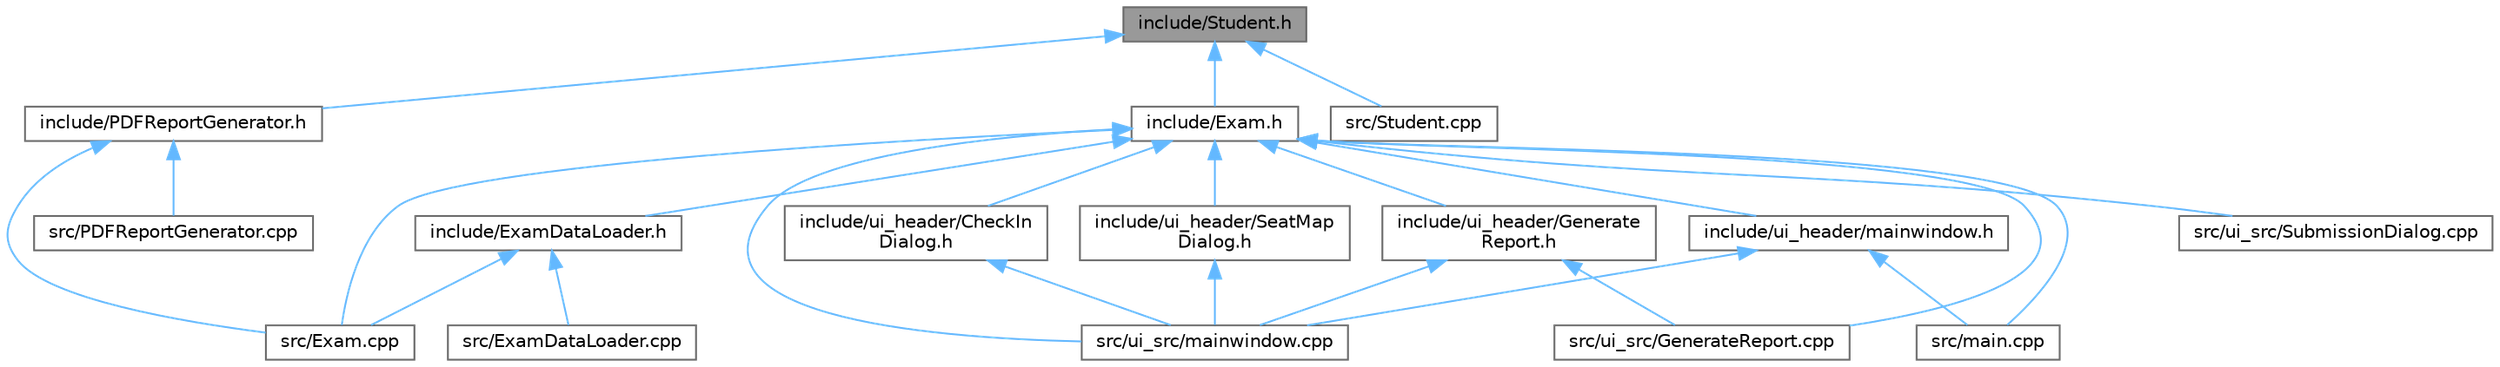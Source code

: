digraph "include/Student.h"
{
 // LATEX_PDF_SIZE
  bgcolor="transparent";
  edge [fontname=Helvetica,fontsize=10,labelfontname=Helvetica,labelfontsize=10];
  node [fontname=Helvetica,fontsize=10,shape=box,height=0.2,width=0.4];
  Node1 [id="Node000001",label="include/Student.h",height=0.2,width=0.4,color="gray40", fillcolor="grey60", style="filled", fontcolor="black",tooltip=" "];
  Node1 -> Node2 [id="edge24_Node000001_Node000002",dir="back",color="steelblue1",style="solid",tooltip=" "];
  Node2 [id="Node000002",label="include/Exam.h",height=0.2,width=0.4,color="grey40", fillcolor="white", style="filled",URL="$Exam_8h.html",tooltip=" "];
  Node2 -> Node3 [id="edge25_Node000002_Node000003",dir="back",color="steelblue1",style="solid",tooltip=" "];
  Node3 [id="Node000003",label="include/ExamDataLoader.h",height=0.2,width=0.4,color="grey40", fillcolor="white", style="filled",URL="$ExamDataLoader_8h.html",tooltip="Declares the ExamDataLoader class used to load exam configuration data from a file into an Exam objec..."];
  Node3 -> Node4 [id="edge26_Node000003_Node000004",dir="back",color="steelblue1",style="solid",tooltip=" "];
  Node4 [id="Node000004",label="src/Exam.cpp",height=0.2,width=0.4,color="grey40", fillcolor="white", style="filled",URL="$Exam_8cpp.html",tooltip="Implementation of the Student class."];
  Node3 -> Node5 [id="edge27_Node000003_Node000005",dir="back",color="steelblue1",style="solid",tooltip=" "];
  Node5 [id="Node000005",label="src/ExamDataLoader.cpp",height=0.2,width=0.4,color="grey40", fillcolor="white", style="filled",URL="$ExamDataLoader_8cpp.html",tooltip="This file loads and sets all the attributes and methods to Exam."];
  Node2 -> Node6 [id="edge28_Node000002_Node000006",dir="back",color="steelblue1",style="solid",tooltip=" "];
  Node6 [id="Node000006",label="include/ui_header/CheckIn\lDialog.h",height=0.2,width=0.4,color="grey40", fillcolor="white", style="filled",URL="$CheckInDialog_8h.html",tooltip="Defines the CheckInDialog class used for student check-in via ONECard in the exam system."];
  Node6 -> Node7 [id="edge29_Node000006_Node000007",dir="back",color="steelblue1",style="solid",tooltip=" "];
  Node7 [id="Node000007",label="src/ui_src/mainwindow.cpp",height=0.2,width=0.4,color="grey40", fillcolor="white", style="filled",URL="$mainwindow_8cpp.html",tooltip="Implementation of MainWindow class for the University Exam Identity Verification System."];
  Node2 -> Node8 [id="edge30_Node000002_Node000008",dir="back",color="steelblue1",style="solid",tooltip=" "];
  Node8 [id="Node000008",label="include/ui_header/Generate\lReport.h",height=0.2,width=0.4,color="grey40", fillcolor="white", style="filled",URL="$GenerateReport_8h.html",tooltip="Definition of the GenerateReport class."];
  Node8 -> Node9 [id="edge31_Node000008_Node000009",dir="back",color="steelblue1",style="solid",tooltip=" "];
  Node9 [id="Node000009",label="src/ui_src/GenerateReport.cpp",height=0.2,width=0.4,color="grey40", fillcolor="white", style="filled",URL="$GenerateReport_8cpp.html",tooltip="Implementation of the GenerateReport class."];
  Node8 -> Node7 [id="edge32_Node000008_Node000007",dir="back",color="steelblue1",style="solid",tooltip=" "];
  Node2 -> Node10 [id="edge33_Node000002_Node000010",dir="back",color="steelblue1",style="solid",tooltip=" "];
  Node10 [id="Node000010",label="include/ui_header/SeatMap\lDialog.h",height=0.2,width=0.4,color="grey40", fillcolor="white", style="filled",URL="$SeatMapDialog_8h.html",tooltip="Definition of the SeatMapDialog class."];
  Node10 -> Node7 [id="edge34_Node000010_Node000007",dir="back",color="steelblue1",style="solid",tooltip=" "];
  Node2 -> Node11 [id="edge35_Node000002_Node000011",dir="back",color="steelblue1",style="solid",tooltip=" "];
  Node11 [id="Node000011",label="include/ui_header/mainwindow.h",height=0.2,width=0.4,color="grey40", fillcolor="white", style="filled",URL="$mainwindow_8h.html",tooltip=" "];
  Node11 -> Node12 [id="edge36_Node000011_Node000012",dir="back",color="steelblue1",style="solid",tooltip=" "];
  Node12 [id="Node000012",label="src/main.cpp",height=0.2,width=0.4,color="grey40", fillcolor="white", style="filled",URL="$main_8cpp.html",tooltip=" "];
  Node11 -> Node7 [id="edge37_Node000011_Node000007",dir="back",color="steelblue1",style="solid",tooltip=" "];
  Node2 -> Node4 [id="edge38_Node000002_Node000004",dir="back",color="steelblue1",style="solid",tooltip=" "];
  Node2 -> Node12 [id="edge39_Node000002_Node000012",dir="back",color="steelblue1",style="solid",tooltip=" "];
  Node2 -> Node9 [id="edge40_Node000002_Node000009",dir="back",color="steelblue1",style="solid",tooltip=" "];
  Node2 -> Node13 [id="edge41_Node000002_Node000013",dir="back",color="steelblue1",style="solid",tooltip=" "];
  Node13 [id="Node000013",label="src/ui_src/SubmissionDialog.cpp",height=0.2,width=0.4,color="grey40", fillcolor="white", style="filled",URL="$SubmissionDialog_8cpp.html",tooltip="Implements the SubmissionDialog class."];
  Node2 -> Node7 [id="edge42_Node000002_Node000007",dir="back",color="steelblue1",style="solid",tooltip=" "];
  Node1 -> Node14 [id="edge43_Node000001_Node000014",dir="back",color="steelblue1",style="solid",tooltip=" "];
  Node14 [id="Node000014",label="include/PDFReportGenerator.h",height=0.2,width=0.4,color="grey40", fillcolor="white", style="filled",URL="$PDFReportGenerator_8h.html",tooltip="This class uses the libharu library to generate a well-formatted PDF file."];
  Node14 -> Node4 [id="edge44_Node000014_Node000004",dir="back",color="steelblue1",style="solid",tooltip=" "];
  Node14 -> Node15 [id="edge45_Node000014_Node000015",dir="back",color="steelblue1",style="solid",tooltip=" "];
  Node15 [id="Node000015",label="src/PDFReportGenerator.cpp",height=0.2,width=0.4,color="grey40", fillcolor="white", style="filled",URL="$PDFReportGenerator_8cpp.html",tooltip="This class uses the libharu library to generate a well-formatted PDF file."];
  Node1 -> Node16 [id="edge46_Node000001_Node000016",dir="back",color="steelblue1",style="solid",tooltip=" "];
  Node16 [id="Node000016",label="src/Student.cpp",height=0.2,width=0.4,color="grey40", fillcolor="white", style="filled",URL="$Student_8cpp.html",tooltip="Implementation of the Student class."];
}
